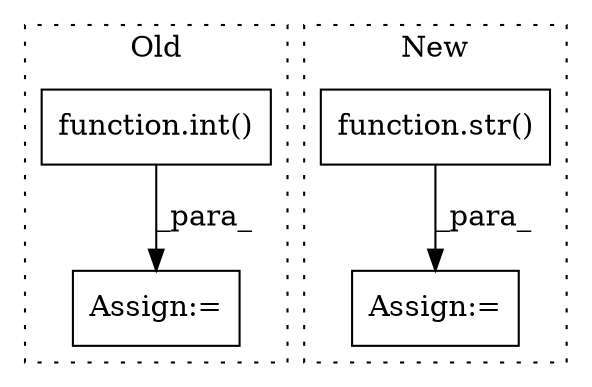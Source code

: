 digraph G {
subgraph cluster0 {
1 [label="function.int()" a="75" s="2426,2455" l="4,1" shape="box"];
4 [label="Assign:=" a="68" s="2422" l="4" shape="box"];
label = "Old";
style="dotted";
}
subgraph cluster1 {
2 [label="function.str()" a="75" s="2069,2078" l="4,1" shape="box"];
3 [label="Assign:=" a="68" s="2303" l="4" shape="box"];
label = "New";
style="dotted";
}
1 -> 4 [label="_para_"];
2 -> 3 [label="_para_"];
}